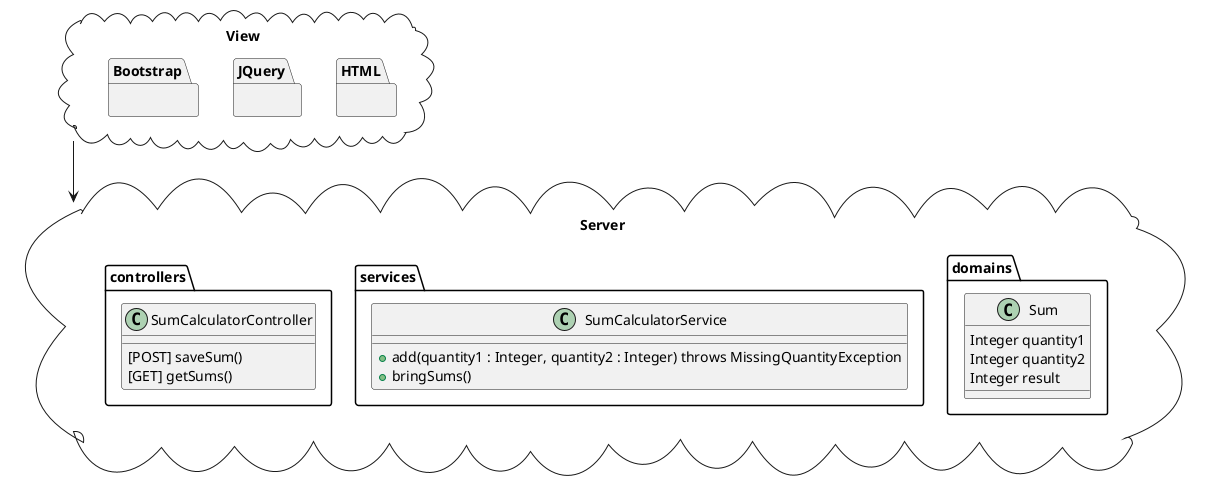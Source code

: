 @startuml

package View <<Cloud>> {
       package HTML {}
       package JQuery {}
       package Bootstrap {}
}

package Server <<Cloud>> {

        namespace domains {
              class Sum {
                    Integer quantity1
                    Integer quantity2
                    Integer result
              }
        }
        
        namespace services {
                  class SumCalculatorService {
                        + add(quantity1 : Integer, quantity2 : Integer) throws MissingQuantityException
                        + bringSums()
                  }
        }


        namespace controllers {
                  class SumCalculatorController {
                        [POST] saveSum()
                        [GET] getSums()
                  }
        }


'        controllers -right--> services
'        services ---> domains

}

View ---> Server

@enduml
